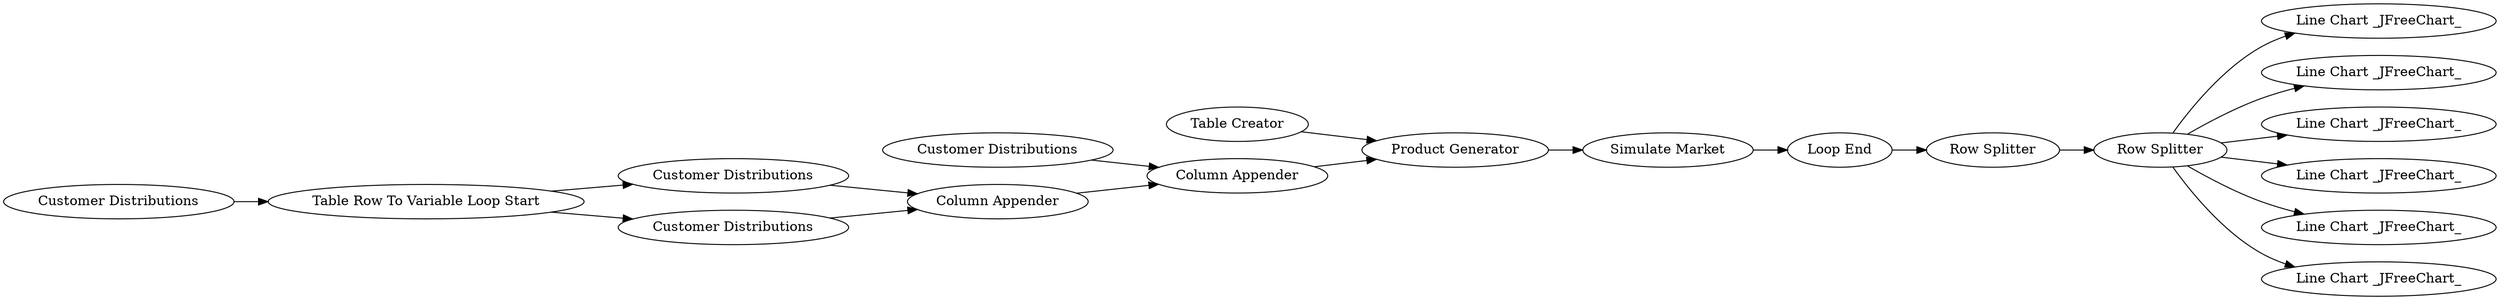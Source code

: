 digraph {
	51 -> 2
	7 -> 17
	13 -> 7
	3 -> 49
	20 -> 45
	18 -> 19
	2 -> 49
	17 -> 18
	1 -> 50
	51 -> 3
	15 -> 51
	20 -> 48
	49 -> 50
	20 -> 44
	50 -> 7
	20 -> 47
	19 -> 20
	20 -> 43
	20 -> 46
	7 [label="Product Generator"]
	18 [label="Loop End"]
	17 [label="Simulate Market"]
	3 [label="Customer Distributions"]
	19 [label="Row Splitter"]
	49 [label="Column Appender"]
	51 [label="Table Row To Variable Loop Start"]
	15 [label="Customer Distributions"]
	48 [label="Line Chart _JFreeChart_"]
	50 [label="Column Appender"]
	1 [label="Customer Distributions"]
	47 [label="Line Chart _JFreeChart_"]
	13 [label="Table Creator"]
	20 [label="Row Splitter"]
	44 [label="Line Chart _JFreeChart_"]
	43 [label="Line Chart _JFreeChart_"]
	46 [label="Line Chart _JFreeChart_"]
	2 [label="Customer Distributions"]
	45 [label="Line Chart _JFreeChart_"]
	rankdir=LR
}
